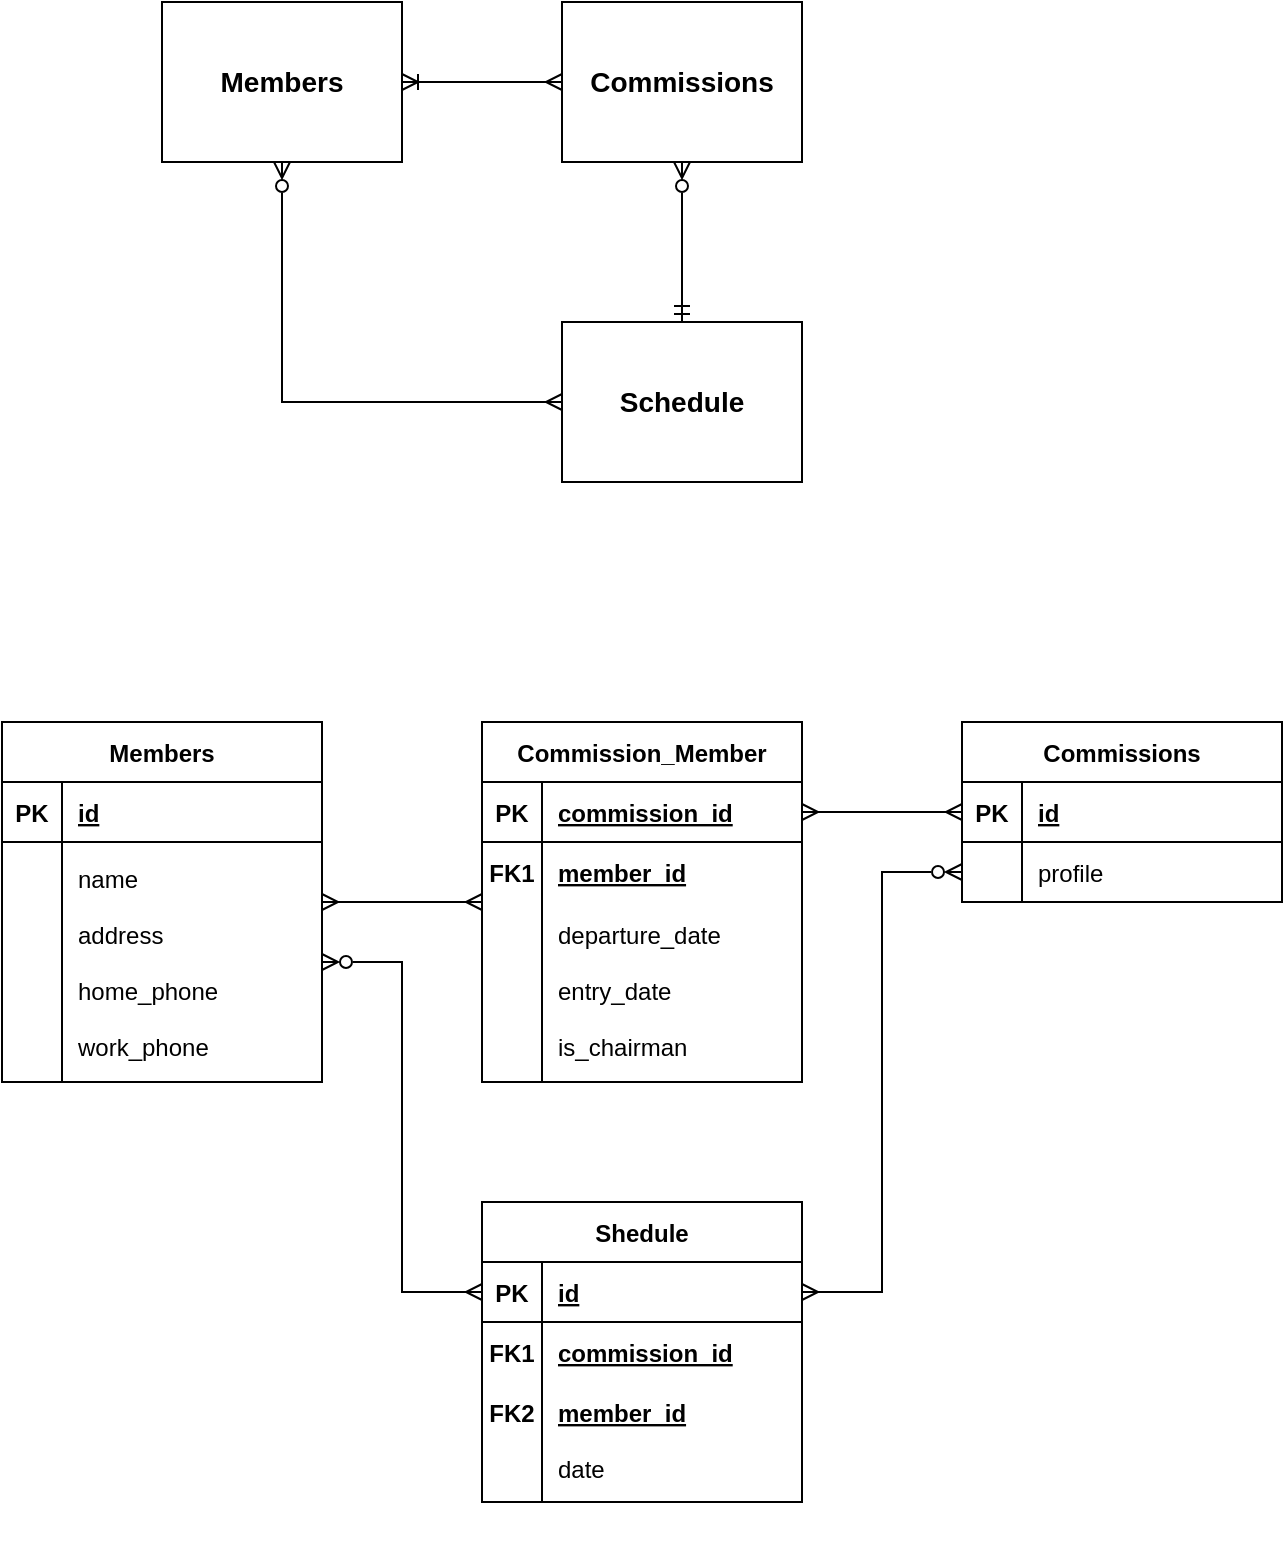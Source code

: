 <mxfile version="21.6.8" type="github">
  <diagram id="R2lEEEUBdFMjLlhIrx00" name="Page-1">
    <mxGraphModel dx="1434" dy="701" grid="0" gridSize="10" guides="1" tooltips="1" connect="1" arrows="1" fold="1" page="1" pageScale="1" pageWidth="850" pageHeight="1100" math="0" shadow="0" extFonts="Permanent Marker^https://fonts.googleapis.com/css?family=Permanent+Marker">
      <root>
        <mxCell id="0" />
        <mxCell id="1" parent="0" />
        <mxCell id="VgA194DzSSAqWwqliwwQ-3" style="edgeStyle=orthogonalEdgeStyle;rounded=0;orthogonalLoop=1;jettySize=auto;html=1;entryX=0;entryY=0.5;entryDx=0;entryDy=0;startArrow=ERoneToMany;startFill=0;endArrow=ERmany;endFill=0;" edge="1" parent="1" source="iRE2MkJzw3hHKovkKY3E-27" target="VgA194DzSSAqWwqliwwQ-2">
          <mxGeometry relative="1" as="geometry" />
        </mxCell>
        <mxCell id="iRE2MkJzw3hHKovkKY3E-27" value="Members" style="rounded=0;whiteSpace=wrap;html=1;spacing=2;fontSize=14;fontStyle=1" parent="1" vertex="1">
          <mxGeometry x="200" y="80" width="120" height="80" as="geometry" />
        </mxCell>
        <mxCell id="7E9sQJQG1h89ynIiedTO-9" value="Commissions" style="shape=table;startSize=30;container=1;collapsible=1;childLayout=tableLayout;fixedRows=1;rowLines=0;fontStyle=1;align=center;resizeLast=1;" parent="1" vertex="1">
          <mxGeometry x="600" y="440" width="160" height="90" as="geometry" />
        </mxCell>
        <mxCell id="7E9sQJQG1h89ynIiedTO-10" value="" style="shape=partialRectangle;collapsible=0;dropTarget=0;pointerEvents=0;fillColor=none;points=[[0,0.5],[1,0.5]];portConstraint=eastwest;top=0;left=0;right=0;bottom=1;" parent="7E9sQJQG1h89ynIiedTO-9" vertex="1">
          <mxGeometry y="30" width="160" height="30" as="geometry" />
        </mxCell>
        <mxCell id="7E9sQJQG1h89ynIiedTO-11" value="PK" style="shape=partialRectangle;overflow=hidden;connectable=0;fillColor=none;top=0;left=0;bottom=0;right=0;fontStyle=1;" parent="7E9sQJQG1h89ynIiedTO-10" vertex="1">
          <mxGeometry width="30" height="30" as="geometry">
            <mxRectangle width="30" height="30" as="alternateBounds" />
          </mxGeometry>
        </mxCell>
        <mxCell id="7E9sQJQG1h89ynIiedTO-12" value="id" style="shape=partialRectangle;overflow=hidden;connectable=0;fillColor=none;top=0;left=0;bottom=0;right=0;align=left;spacingLeft=6;fontStyle=5;" parent="7E9sQJQG1h89ynIiedTO-10" vertex="1">
          <mxGeometry x="30" width="130" height="30" as="geometry">
            <mxRectangle width="130" height="30" as="alternateBounds" />
          </mxGeometry>
        </mxCell>
        <mxCell id="7E9sQJQG1h89ynIiedTO-13" value="" style="shape=partialRectangle;collapsible=0;dropTarget=0;pointerEvents=0;fillColor=none;points=[[0,0.5],[1,0.5]];portConstraint=eastwest;top=0;left=0;right=0;bottom=0;" parent="7E9sQJQG1h89ynIiedTO-9" vertex="1">
          <mxGeometry y="60" width="160" height="30" as="geometry" />
        </mxCell>
        <mxCell id="7E9sQJQG1h89ynIiedTO-14" value="" style="shape=partialRectangle;overflow=hidden;connectable=0;fillColor=none;top=0;left=0;bottom=0;right=0;" parent="7E9sQJQG1h89ynIiedTO-13" vertex="1">
          <mxGeometry width="30" height="30" as="geometry">
            <mxRectangle width="30" height="30" as="alternateBounds" />
          </mxGeometry>
        </mxCell>
        <mxCell id="7E9sQJQG1h89ynIiedTO-15" value="profile" style="shape=partialRectangle;overflow=hidden;connectable=0;fillColor=none;top=0;left=0;bottom=0;right=0;align=left;spacingLeft=6;" parent="7E9sQJQG1h89ynIiedTO-13" vertex="1">
          <mxGeometry x="30" width="130" height="30" as="geometry">
            <mxRectangle width="130" height="30" as="alternateBounds" />
          </mxGeometry>
        </mxCell>
        <mxCell id="VgA194DzSSAqWwqliwwQ-32" style="edgeStyle=orthogonalEdgeStyle;rounded=0;orthogonalLoop=1;jettySize=auto;html=1;endArrow=ERmany;endFill=0;startArrow=ERmany;startFill=0;" edge="1" parent="1" source="7E9sQJQG1h89ynIiedTO-19" target="VgA194DzSSAqWwqliwwQ-7">
          <mxGeometry relative="1" as="geometry" />
        </mxCell>
        <mxCell id="7E9sQJQG1h89ynIiedTO-19" value="Members" style="shape=table;startSize=30;container=1;collapsible=1;childLayout=tableLayout;fixedRows=1;rowLines=0;fontStyle=1;align=center;resizeLast=1;" parent="1" vertex="1">
          <mxGeometry x="120" y="440" width="160" height="180" as="geometry" />
        </mxCell>
        <mxCell id="7E9sQJQG1h89ynIiedTO-20" value="" style="shape=partialRectangle;collapsible=0;dropTarget=0;pointerEvents=0;fillColor=none;points=[[0,0.5],[1,0.5]];portConstraint=eastwest;top=0;left=0;right=0;bottom=1;" parent="7E9sQJQG1h89ynIiedTO-19" vertex="1">
          <mxGeometry y="30" width="160" height="30" as="geometry" />
        </mxCell>
        <mxCell id="7E9sQJQG1h89ynIiedTO-21" value="PK" style="shape=partialRectangle;overflow=hidden;connectable=0;fillColor=none;top=0;left=0;bottom=0;right=0;fontStyle=1;" parent="7E9sQJQG1h89ynIiedTO-20" vertex="1">
          <mxGeometry width="30" height="30" as="geometry">
            <mxRectangle width="30" height="30" as="alternateBounds" />
          </mxGeometry>
        </mxCell>
        <mxCell id="7E9sQJQG1h89ynIiedTO-22" value="id" style="shape=partialRectangle;overflow=hidden;connectable=0;fillColor=none;top=0;left=0;bottom=0;right=0;align=left;spacingLeft=6;fontStyle=5;" parent="7E9sQJQG1h89ynIiedTO-20" vertex="1">
          <mxGeometry x="30" width="130" height="30" as="geometry">
            <mxRectangle width="130" height="30" as="alternateBounds" />
          </mxGeometry>
        </mxCell>
        <mxCell id="7E9sQJQG1h89ynIiedTO-23" value="" style="shape=partialRectangle;collapsible=0;dropTarget=0;pointerEvents=0;fillColor=none;points=[[0,0.5],[1,0.5]];portConstraint=eastwest;top=0;left=0;right=0;bottom=0;" parent="7E9sQJQG1h89ynIiedTO-19" vertex="1">
          <mxGeometry y="60" width="160" height="120" as="geometry" />
        </mxCell>
        <mxCell id="7E9sQJQG1h89ynIiedTO-24" value="" style="shape=partialRectangle;overflow=hidden;connectable=0;fillColor=none;top=0;left=0;bottom=0;right=0;" parent="7E9sQJQG1h89ynIiedTO-23" vertex="1">
          <mxGeometry width="30" height="120" as="geometry">
            <mxRectangle width="30" height="120" as="alternateBounds" />
          </mxGeometry>
        </mxCell>
        <mxCell id="7E9sQJQG1h89ynIiedTO-25" value="name&#xa;&#xa;address&#xa;&#xa;home_phone&#xa;&#xa;work_phone" style="shape=partialRectangle;overflow=hidden;connectable=0;fillColor=none;top=0;left=0;bottom=0;right=0;align=left;spacingLeft=6;" parent="7E9sQJQG1h89ynIiedTO-23" vertex="1">
          <mxGeometry x="30" width="130" height="120" as="geometry">
            <mxRectangle width="130" height="120" as="alternateBounds" />
          </mxGeometry>
        </mxCell>
        <mxCell id="VgA194DzSSAqWwqliwwQ-5" style="edgeStyle=orthogonalEdgeStyle;rounded=0;orthogonalLoop=1;jettySize=auto;html=1;entryX=0.5;entryY=0;entryDx=0;entryDy=0;endArrow=ERmandOne;endFill=0;startArrow=ERzeroToMany;startFill=0;" edge="1" parent="1" source="VgA194DzSSAqWwqliwwQ-2" target="VgA194DzSSAqWwqliwwQ-4">
          <mxGeometry relative="1" as="geometry" />
        </mxCell>
        <mxCell id="VgA194DzSSAqWwqliwwQ-2" value="Commissions" style="rounded=0;whiteSpace=wrap;html=1;spacing=2;fontSize=14;fontStyle=1" vertex="1" parent="1">
          <mxGeometry x="400" y="80" width="120" height="80" as="geometry" />
        </mxCell>
        <mxCell id="VgA194DzSSAqWwqliwwQ-6" style="edgeStyle=orthogonalEdgeStyle;rounded=0;orthogonalLoop=1;jettySize=auto;html=1;entryX=0.5;entryY=1;entryDx=0;entryDy=0;endArrow=ERzeroToMany;endFill=0;startArrow=ERmany;startFill=0;" edge="1" parent="1" source="VgA194DzSSAqWwqliwwQ-4" target="iRE2MkJzw3hHKovkKY3E-27">
          <mxGeometry relative="1" as="geometry" />
        </mxCell>
        <mxCell id="VgA194DzSSAqWwqliwwQ-4" value="Schedule" style="rounded=0;whiteSpace=wrap;html=1;spacing=2;fontSize=14;fontStyle=1" vertex="1" parent="1">
          <mxGeometry x="400" y="240" width="120" height="80" as="geometry" />
        </mxCell>
        <mxCell id="VgA194DzSSAqWwqliwwQ-7" value="Commission_Member" style="shape=table;startSize=30;container=1;collapsible=1;childLayout=tableLayout;fixedRows=1;rowLines=0;fontStyle=1;align=center;resizeLast=1;" vertex="1" parent="1">
          <mxGeometry x="360" y="440" width="160" height="180" as="geometry" />
        </mxCell>
        <mxCell id="VgA194DzSSAqWwqliwwQ-8" value="" style="shape=partialRectangle;collapsible=0;dropTarget=0;pointerEvents=0;fillColor=none;points=[[0,0.5],[1,0.5]];portConstraint=eastwest;top=0;left=0;right=0;bottom=1;" vertex="1" parent="VgA194DzSSAqWwqliwwQ-7">
          <mxGeometry y="30" width="160" height="30" as="geometry" />
        </mxCell>
        <mxCell id="VgA194DzSSAqWwqliwwQ-9" value="PK" style="shape=partialRectangle;overflow=hidden;connectable=0;fillColor=none;top=0;left=0;bottom=0;right=0;fontStyle=1;" vertex="1" parent="VgA194DzSSAqWwqliwwQ-8">
          <mxGeometry width="30" height="30" as="geometry">
            <mxRectangle width="30" height="30" as="alternateBounds" />
          </mxGeometry>
        </mxCell>
        <mxCell id="VgA194DzSSAqWwqliwwQ-10" value="commission_id" style="shape=partialRectangle;overflow=hidden;connectable=0;fillColor=none;top=0;left=0;bottom=0;right=0;align=left;spacingLeft=6;fontStyle=5;" vertex="1" parent="VgA194DzSSAqWwqliwwQ-8">
          <mxGeometry x="30" width="130" height="30" as="geometry">
            <mxRectangle width="130" height="30" as="alternateBounds" />
          </mxGeometry>
        </mxCell>
        <mxCell id="VgA194DzSSAqWwqliwwQ-11" value="" style="shape=partialRectangle;collapsible=0;dropTarget=0;pointerEvents=0;fillColor=none;points=[[0,0.5],[1,0.5]];portConstraint=eastwest;top=0;left=0;right=0;bottom=0;" vertex="1" parent="VgA194DzSSAqWwqliwwQ-7">
          <mxGeometry y="60" width="160" height="120" as="geometry" />
        </mxCell>
        <mxCell id="VgA194DzSSAqWwqliwwQ-12" value="" style="shape=partialRectangle;overflow=hidden;connectable=0;fillColor=none;top=0;left=0;bottom=0;right=0;" vertex="1" parent="VgA194DzSSAqWwqliwwQ-11">
          <mxGeometry width="30" height="120" as="geometry">
            <mxRectangle width="30" height="120" as="alternateBounds" />
          </mxGeometry>
        </mxCell>
        <mxCell id="VgA194DzSSAqWwqliwwQ-13" value="&#xa;&#xa;departure_date&#xa;&#xa;entry_date&#xa;&#xa;is_chairman" style="shape=partialRectangle;overflow=hidden;connectable=0;fillColor=none;top=0;left=0;bottom=0;right=0;align=left;spacingLeft=6;" vertex="1" parent="VgA194DzSSAqWwqliwwQ-11">
          <mxGeometry x="30" width="130" height="120" as="geometry">
            <mxRectangle width="130" height="120" as="alternateBounds" />
          </mxGeometry>
        </mxCell>
        <mxCell id="VgA194DzSSAqWwqliwwQ-15" value="FK1" style="shape=partialRectangle;overflow=hidden;connectable=0;fillColor=none;top=0;left=0;bottom=0;right=0;fontStyle=1;" vertex="1" parent="1">
          <mxGeometry x="360" y="500" width="30" height="30" as="geometry">
            <mxRectangle width="30" height="30" as="alternateBounds" />
          </mxGeometry>
        </mxCell>
        <mxCell id="VgA194DzSSAqWwqliwwQ-17" value="member_id" style="shape=partialRectangle;overflow=hidden;connectable=0;fillColor=none;top=0;left=0;bottom=0;right=0;align=left;spacingLeft=6;fontStyle=5;" vertex="1" parent="1">
          <mxGeometry x="390" y="500" width="130" height="30" as="geometry">
            <mxRectangle width="130" height="30" as="alternateBounds" />
          </mxGeometry>
        </mxCell>
        <mxCell id="VgA194DzSSAqWwqliwwQ-27" value="" style="group" vertex="1" connectable="0" parent="1">
          <mxGeometry x="360" y="680" width="160" height="180" as="geometry" />
        </mxCell>
        <mxCell id="VgA194DzSSAqWwqliwwQ-18" value="Shedule" style="shape=table;startSize=30;container=1;collapsible=1;childLayout=tableLayout;fixedRows=1;rowLines=0;fontStyle=1;align=center;resizeLast=1;" vertex="1" parent="VgA194DzSSAqWwqliwwQ-27">
          <mxGeometry width="160" height="150" as="geometry" />
        </mxCell>
        <mxCell id="VgA194DzSSAqWwqliwwQ-19" value="" style="shape=partialRectangle;collapsible=0;dropTarget=0;pointerEvents=0;fillColor=none;points=[[0,0.5],[1,0.5]];portConstraint=eastwest;top=0;left=0;right=0;bottom=1;" vertex="1" parent="VgA194DzSSAqWwqliwwQ-18">
          <mxGeometry y="30" width="160" height="30" as="geometry" />
        </mxCell>
        <mxCell id="VgA194DzSSAqWwqliwwQ-20" value="PK" style="shape=partialRectangle;overflow=hidden;connectable=0;fillColor=none;top=0;left=0;bottom=0;right=0;fontStyle=1;" vertex="1" parent="VgA194DzSSAqWwqliwwQ-19">
          <mxGeometry width="30" height="30" as="geometry">
            <mxRectangle width="30" height="30" as="alternateBounds" />
          </mxGeometry>
        </mxCell>
        <mxCell id="VgA194DzSSAqWwqliwwQ-21" value="id" style="shape=partialRectangle;overflow=hidden;connectable=0;fillColor=none;top=0;left=0;bottom=0;right=0;align=left;spacingLeft=6;fontStyle=5;" vertex="1" parent="VgA194DzSSAqWwqliwwQ-19">
          <mxGeometry x="30" width="130" height="30" as="geometry">
            <mxRectangle width="130" height="30" as="alternateBounds" />
          </mxGeometry>
        </mxCell>
        <mxCell id="VgA194DzSSAqWwqliwwQ-22" value="" style="shape=partialRectangle;collapsible=0;dropTarget=0;pointerEvents=0;fillColor=none;points=[[0,0.5],[1,0.5]];portConstraint=eastwest;top=0;left=0;right=0;bottom=0;" vertex="1" parent="VgA194DzSSAqWwqliwwQ-18">
          <mxGeometry y="60" width="160" height="90" as="geometry" />
        </mxCell>
        <mxCell id="VgA194DzSSAqWwqliwwQ-23" value="" style="shape=partialRectangle;overflow=hidden;connectable=0;fillColor=none;top=0;left=0;bottom=0;right=0;" vertex="1" parent="VgA194DzSSAqWwqliwwQ-22">
          <mxGeometry width="30" height="90" as="geometry">
            <mxRectangle width="30" height="90" as="alternateBounds" />
          </mxGeometry>
        </mxCell>
        <mxCell id="VgA194DzSSAqWwqliwwQ-24" value="&#xa;&#xa;&#xa;&#xa;date" style="shape=partialRectangle;overflow=hidden;connectable=0;fillColor=none;top=0;left=0;bottom=0;right=0;align=left;spacingLeft=6;" vertex="1" parent="VgA194DzSSAqWwqliwwQ-22">
          <mxGeometry x="30" width="130" height="90" as="geometry">
            <mxRectangle width="130" height="90" as="alternateBounds" />
          </mxGeometry>
        </mxCell>
        <mxCell id="VgA194DzSSAqWwqliwwQ-25" value="FK1" style="shape=partialRectangle;overflow=hidden;connectable=0;fillColor=none;top=0;left=0;bottom=0;right=0;fontStyle=1;" vertex="1" parent="VgA194DzSSAqWwqliwwQ-27">
          <mxGeometry y="60" width="30" height="30" as="geometry">
            <mxRectangle width="30" height="30" as="alternateBounds" />
          </mxGeometry>
        </mxCell>
        <mxCell id="VgA194DzSSAqWwqliwwQ-26" value="commission_id" style="shape=partialRectangle;overflow=hidden;connectable=0;fillColor=none;top=0;left=0;bottom=0;right=0;align=left;spacingLeft=6;fontStyle=5;" vertex="1" parent="VgA194DzSSAqWwqliwwQ-27">
          <mxGeometry x="30" y="60" width="130" height="30" as="geometry">
            <mxRectangle width="130" height="30" as="alternateBounds" />
          </mxGeometry>
        </mxCell>
        <mxCell id="VgA194DzSSAqWwqliwwQ-28" value="FK2" style="shape=partialRectangle;overflow=hidden;connectable=0;fillColor=none;top=0;left=0;bottom=0;right=0;fontStyle=1;" vertex="1" parent="VgA194DzSSAqWwqliwwQ-27">
          <mxGeometry y="90" width="30" height="30" as="geometry">
            <mxRectangle width="30" height="30" as="alternateBounds" />
          </mxGeometry>
        </mxCell>
        <mxCell id="VgA194DzSSAqWwqliwwQ-29" value="member_id" style="shape=partialRectangle;overflow=hidden;connectable=0;fillColor=none;top=0;left=0;bottom=0;right=0;align=left;spacingLeft=6;fontStyle=5;" vertex="1" parent="VgA194DzSSAqWwqliwwQ-27">
          <mxGeometry x="30" y="90" width="130" height="30" as="geometry">
            <mxRectangle width="130" height="30" as="alternateBounds" />
          </mxGeometry>
        </mxCell>
        <mxCell id="VgA194DzSSAqWwqliwwQ-30" style="edgeStyle=orthogonalEdgeStyle;rounded=0;orthogonalLoop=1;jettySize=auto;html=1;entryX=0;entryY=0.5;entryDx=0;entryDy=0;startArrow=ERzeroToMany;startFill=0;endArrow=ERmany;endFill=0;" edge="1" parent="1" source="7E9sQJQG1h89ynIiedTO-23" target="VgA194DzSSAqWwqliwwQ-19">
          <mxGeometry relative="1" as="geometry" />
        </mxCell>
        <mxCell id="VgA194DzSSAqWwqliwwQ-31" style="edgeStyle=orthogonalEdgeStyle;rounded=0;orthogonalLoop=1;jettySize=auto;html=1;startArrow=ERmany;startFill=0;endArrow=ERzeroToMany;endFill=0;" edge="1" parent="1" source="VgA194DzSSAqWwqliwwQ-19" target="7E9sQJQG1h89ynIiedTO-13">
          <mxGeometry relative="1" as="geometry" />
        </mxCell>
        <mxCell id="VgA194DzSSAqWwqliwwQ-33" style="edgeStyle=orthogonalEdgeStyle;rounded=0;orthogonalLoop=1;jettySize=auto;html=1;endArrow=ERmany;endFill=0;startArrow=ERmany;startFill=0;" edge="1" parent="1" source="7E9sQJQG1h89ynIiedTO-10" target="VgA194DzSSAqWwqliwwQ-8">
          <mxGeometry relative="1" as="geometry" />
        </mxCell>
      </root>
    </mxGraphModel>
  </diagram>
</mxfile>
